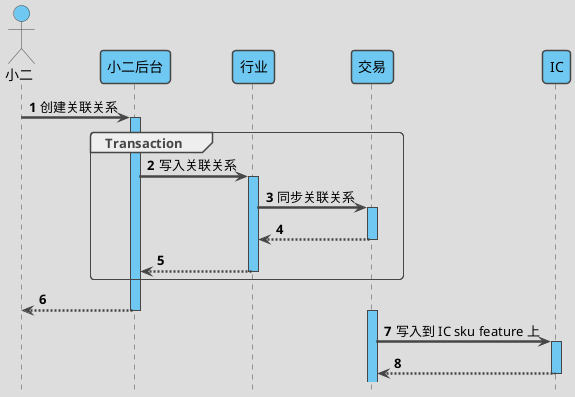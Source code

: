 @startuml
'https://plantuml.com/sequence-diagram

'隐藏脚注
hide footbox

'使用 toy 主题
!theme toy


'编号
autonumber 1

'隐藏孤立的参与者
hide unlinked

'文字对齐，向左对齐
skinparam sequenceMessageAlign left

'箭头粗度
skinparam sequenceArrowThickness 2.5

' 皮肤
skinparam sequence {
    LifeLineBackgroundColor #6FC8F2
    ParticipantBackgroundColor #6FC8F2
    ParticipantFontColor black
    ActorBackgroundColor #6FC8F2
    ActorFontColor black
}

actor 小二 as user
participant 小二后台 as front
participant 行业 as industry
participant 交易 as trade
participant IC as ic


user -> front : 创建关联关系
activate front
group Transaction
    front -> industry : 写入关联关系
    activate industry
    industry -> trade : 同步关联关系
    activate trade
    return
    return
end group
return

activate trade
trade -> ic : 写入到 IC sku feature 上
activate ic
return



@enduml